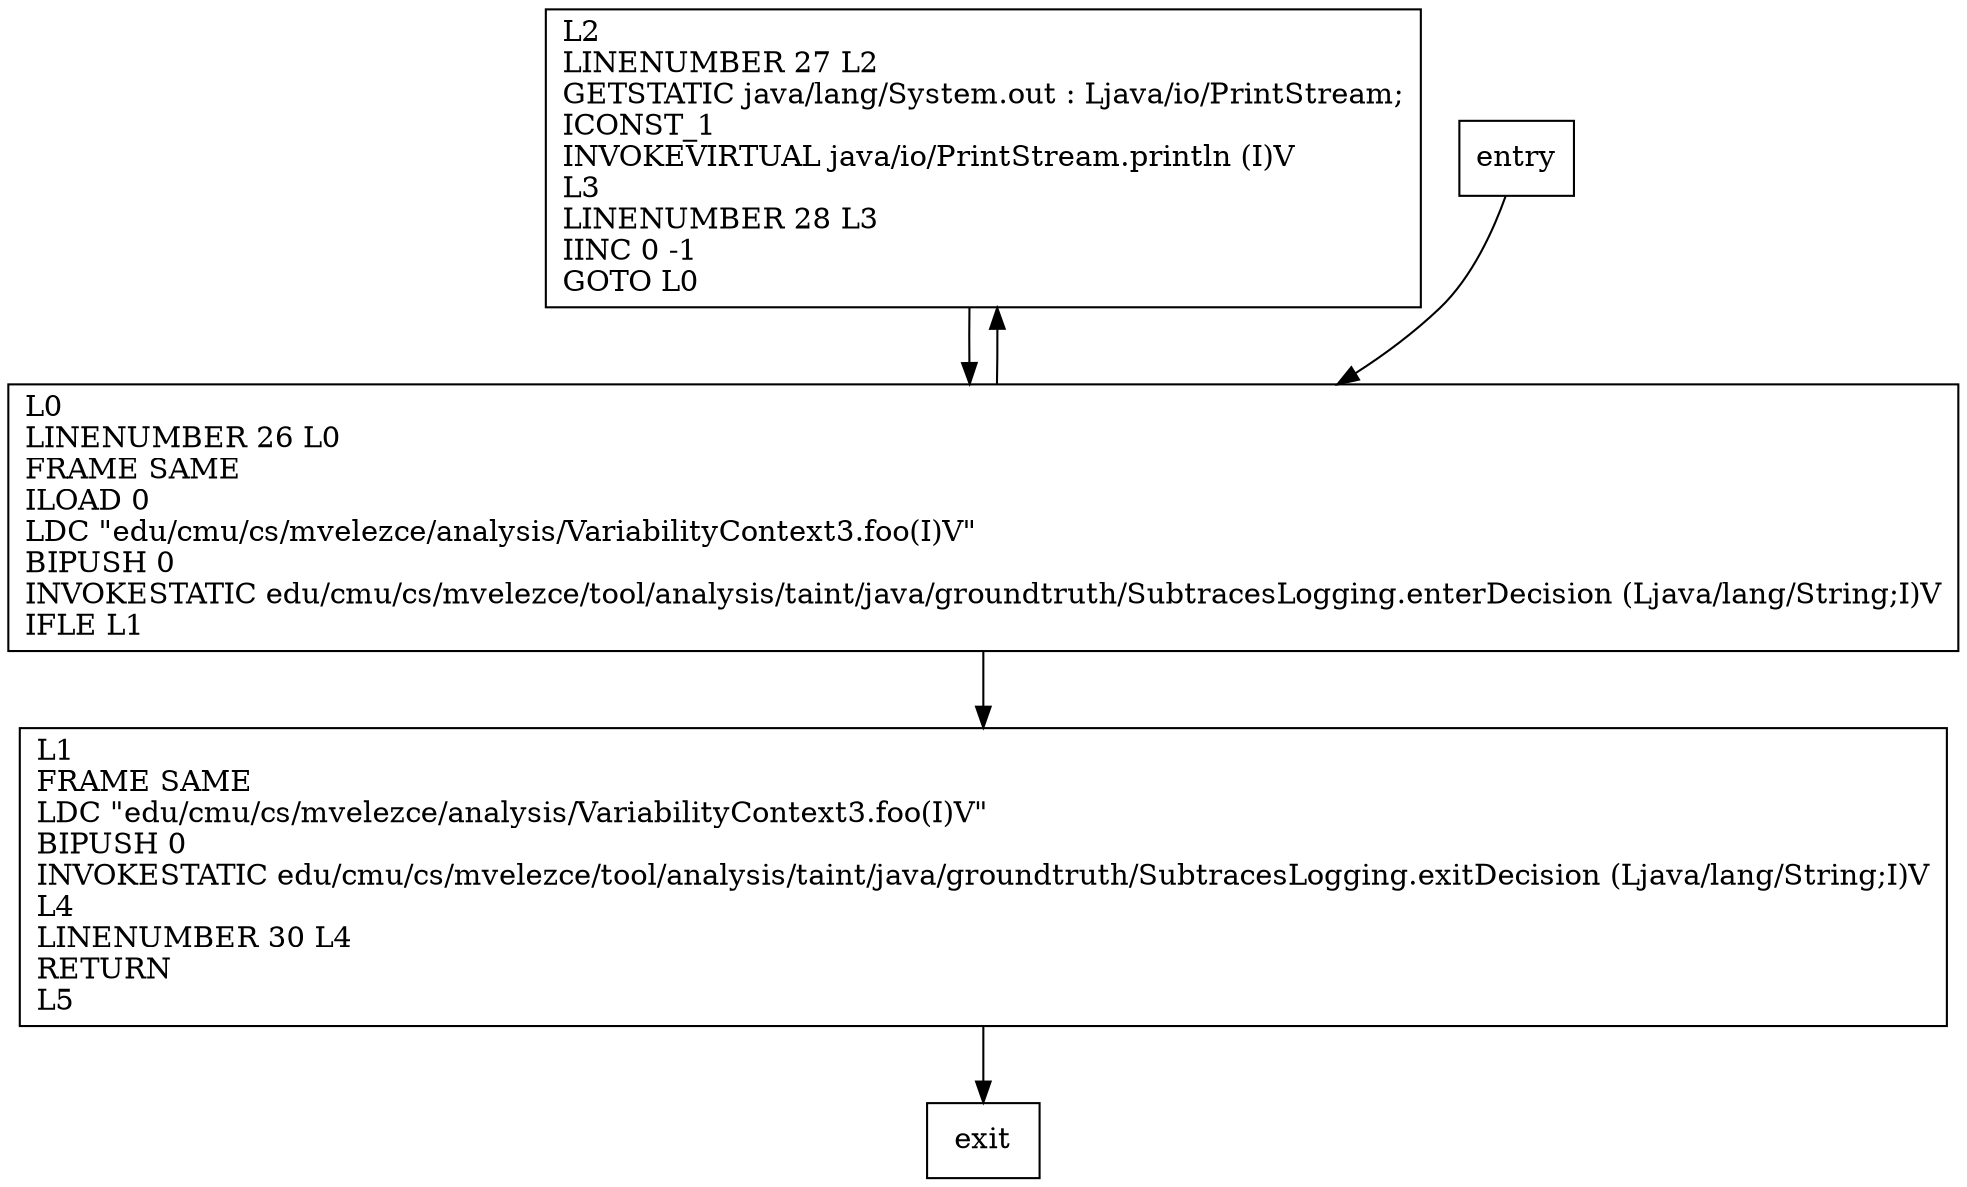digraph foo {
node [shape=record];
858362482 [label="L2\lLINENUMBER 27 L2\lGETSTATIC java/lang/System.out : Ljava/io/PrintStream;\lICONST_1\lINVOKEVIRTUAL java/io/PrintStream.println (I)V\lL3\lLINENUMBER 28 L3\lIINC 0 -1\lGOTO L0\l"];
1277075627 [label="L0\lLINENUMBER 26 L0\lFRAME SAME\lILOAD 0\lLDC \"edu/cmu/cs/mvelezce/analysis/VariabilityContext3.foo(I)V\"\lBIPUSH 0\lINVOKESTATIC edu/cmu/cs/mvelezce/tool/analysis/taint/java/groundtruth/SubtracesLogging.enterDecision (Ljava/lang/String;I)V\lIFLE L1\l"];
1806678712 [label="L1\lFRAME SAME\lLDC \"edu/cmu/cs/mvelezce/analysis/VariabilityContext3.foo(I)V\"\lBIPUSH 0\lINVOKESTATIC edu/cmu/cs/mvelezce/tool/analysis/taint/java/groundtruth/SubtracesLogging.exitDecision (Ljava/lang/String;I)V\lL4\lLINENUMBER 30 L4\lRETURN\lL5\l"];
entry;
exit;
entry -> 1277075627;
858362482 -> 1277075627;
1277075627 -> 858362482;
1277075627 -> 1806678712;
1806678712 -> exit;
}
